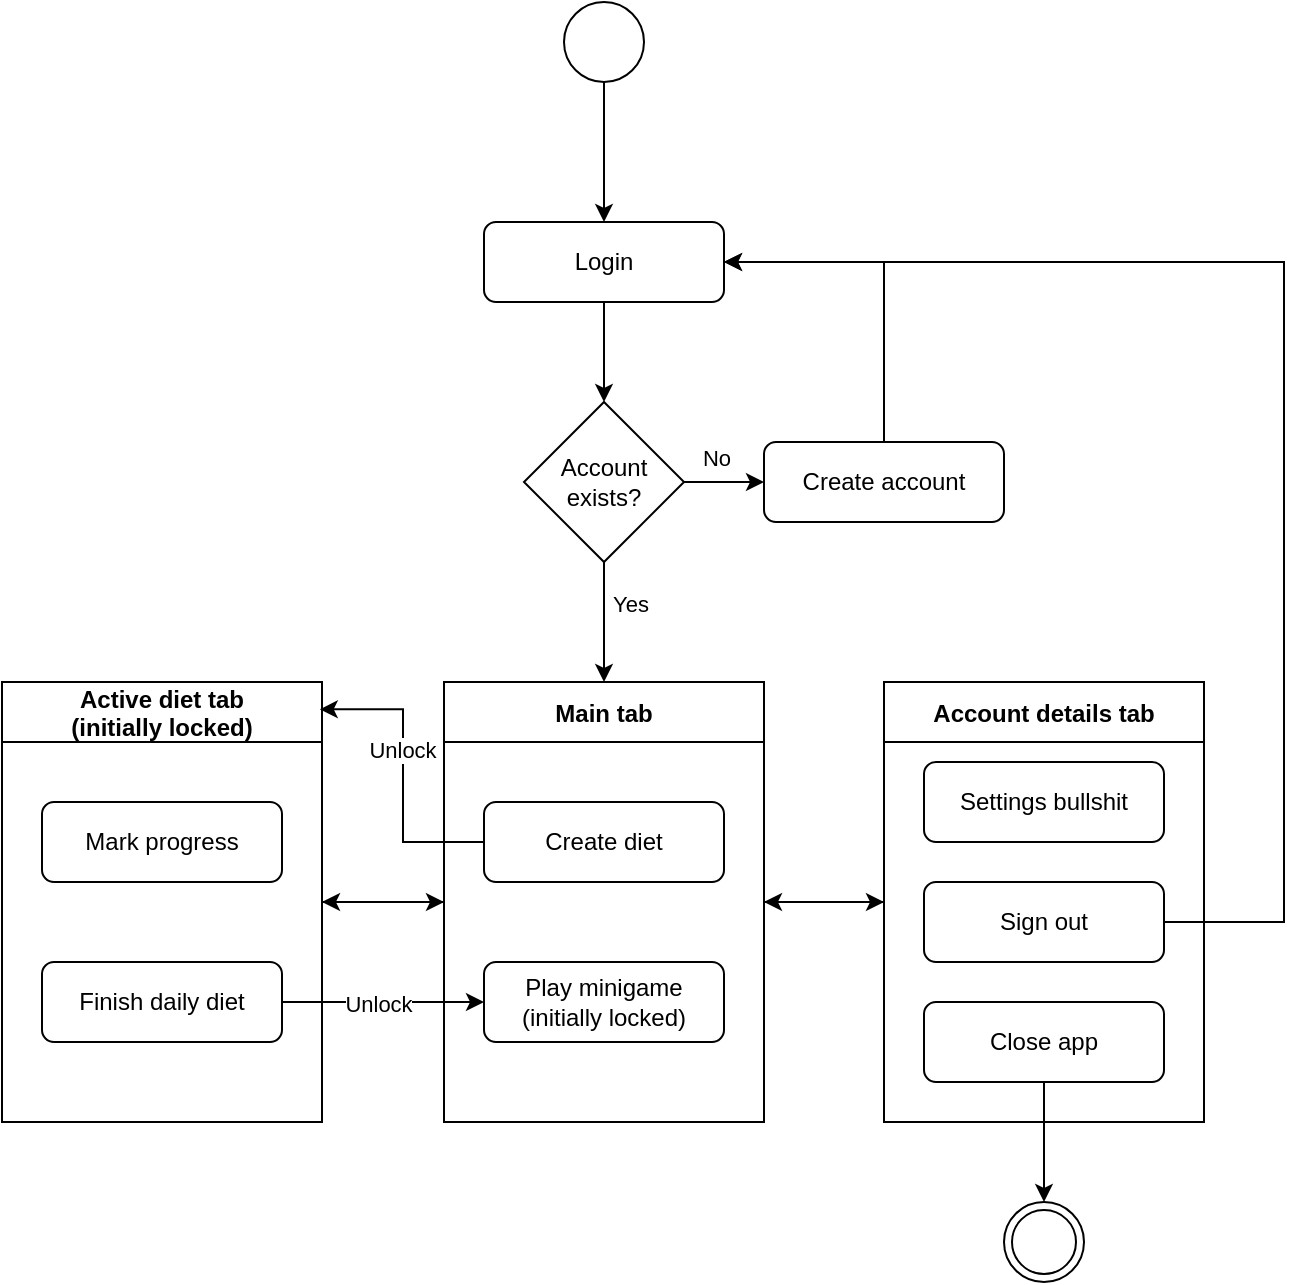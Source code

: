 <mxfile version="23.1.4" type="device">
  <diagram id="prtHgNgQTEPvFCAcTncT" name="Page-1">
    <mxGraphModel dx="1195" dy="650" grid="1" gridSize="10" guides="1" tooltips="1" connect="1" arrows="1" fold="1" page="1" pageScale="1" pageWidth="827" pageHeight="1169" math="0" shadow="0">
      <root>
        <mxCell id="0" />
        <mxCell id="1" parent="0" />
        <mxCell id="dNxyNK7c78bLwvsdeMH5-23" value="" style="ellipse;whiteSpace=wrap;html=1;" parent="1" vertex="1">
          <mxGeometry x="300" y="40" width="40" height="40" as="geometry" />
        </mxCell>
        <mxCell id="dNxyNK7c78bLwvsdeMH5-25" value="" style="edgeStyle=orthogonalEdgeStyle;rounded=0;orthogonalLoop=1;jettySize=auto;html=1;entryX=0.5;entryY=0;entryDx=0;entryDy=0;" parent="1" source="dNxyNK7c78bLwvsdeMH5-23" target="dv7yQzJZRhtyMf0XIJLE-5" edge="1">
          <mxGeometry relative="1" as="geometry">
            <mxPoint x="130" y="190" as="targetPoint" />
          </mxGeometry>
        </mxCell>
        <mxCell id="dv7yQzJZRhtyMf0XIJLE-3" style="edgeStyle=orthogonalEdgeStyle;rounded=0;orthogonalLoop=1;jettySize=auto;html=1;exitX=1;exitY=0.5;exitDx=0;exitDy=0;entryX=0;entryY=0.5;entryDx=0;entryDy=0;" edge="1" parent="1" source="dv7yQzJZRhtyMf0XIJLE-1" target="dv7yQzJZRhtyMf0XIJLE-2">
          <mxGeometry relative="1" as="geometry" />
        </mxCell>
        <mxCell id="dv7yQzJZRhtyMf0XIJLE-19" value="No" style="edgeLabel;html=1;align=center;verticalAlign=middle;resizable=0;points=[];" vertex="1" connectable="0" parent="dv7yQzJZRhtyMf0XIJLE-3">
          <mxGeometry x="-0.2" y="3" relative="1" as="geometry">
            <mxPoint y="-9" as="offset" />
          </mxGeometry>
        </mxCell>
        <mxCell id="dv7yQzJZRhtyMf0XIJLE-9" style="edgeStyle=orthogonalEdgeStyle;rounded=0;orthogonalLoop=1;jettySize=auto;html=1;exitX=0.5;exitY=1;exitDx=0;exitDy=0;entryX=0.5;entryY=0;entryDx=0;entryDy=0;" edge="1" parent="1" source="dv7yQzJZRhtyMf0XIJLE-1" target="dv7yQzJZRhtyMf0XIJLE-42">
          <mxGeometry relative="1" as="geometry">
            <mxPoint x="320" y="350" as="targetPoint" />
          </mxGeometry>
        </mxCell>
        <mxCell id="dv7yQzJZRhtyMf0XIJLE-20" value="Yes" style="edgeLabel;html=1;align=center;verticalAlign=middle;resizable=0;points=[];" vertex="1" connectable="0" parent="dv7yQzJZRhtyMf0XIJLE-9">
          <mxGeometry x="-0.3" y="1" relative="1" as="geometry">
            <mxPoint x="12" as="offset" />
          </mxGeometry>
        </mxCell>
        <mxCell id="dv7yQzJZRhtyMf0XIJLE-1" value="Account exists?" style="rhombus;whiteSpace=wrap;html=1;" vertex="1" parent="1">
          <mxGeometry x="280" y="240" width="80" height="80" as="geometry" />
        </mxCell>
        <mxCell id="dv7yQzJZRhtyMf0XIJLE-6" style="edgeStyle=orthogonalEdgeStyle;rounded=0;orthogonalLoop=1;jettySize=auto;html=1;entryX=1;entryY=0.5;entryDx=0;entryDy=0;" edge="1" parent="1" source="dv7yQzJZRhtyMf0XIJLE-2" target="dv7yQzJZRhtyMf0XIJLE-5">
          <mxGeometry relative="1" as="geometry">
            <mxPoint x="450" y="160" as="targetPoint" />
            <Array as="points">
              <mxPoint x="460" y="170" />
            </Array>
          </mxGeometry>
        </mxCell>
        <mxCell id="dv7yQzJZRhtyMf0XIJLE-2" value="Create account" style="rounded=1;whiteSpace=wrap;html=1;fontSize=12;glass=0;strokeWidth=1;shadow=0;" vertex="1" parent="1">
          <mxGeometry x="400" y="260" width="120" height="40" as="geometry" />
        </mxCell>
        <mxCell id="dv7yQzJZRhtyMf0XIJLE-8" style="edgeStyle=orthogonalEdgeStyle;rounded=0;orthogonalLoop=1;jettySize=auto;html=1;entryX=0.5;entryY=0;entryDx=0;entryDy=0;" edge="1" parent="1" source="dv7yQzJZRhtyMf0XIJLE-5" target="dv7yQzJZRhtyMf0XIJLE-1">
          <mxGeometry relative="1" as="geometry" />
        </mxCell>
        <mxCell id="dv7yQzJZRhtyMf0XIJLE-5" value="Login" style="rounded=1;whiteSpace=wrap;html=1;fontSize=12;glass=0;strokeWidth=1;shadow=0;" vertex="1" parent="1">
          <mxGeometry x="260" y="150" width="120" height="40" as="geometry" />
        </mxCell>
        <mxCell id="dv7yQzJZRhtyMf0XIJLE-47" style="edgeStyle=orthogonalEdgeStyle;rounded=0;orthogonalLoop=1;jettySize=auto;html=1;entryX=0;entryY=0.5;entryDx=0;entryDy=0;" edge="1" parent="1" source="dv7yQzJZRhtyMf0XIJLE-42" target="dv7yQzJZRhtyMf0XIJLE-44">
          <mxGeometry relative="1" as="geometry" />
        </mxCell>
        <mxCell id="dv7yQzJZRhtyMf0XIJLE-69" style="edgeStyle=orthogonalEdgeStyle;rounded=0;orthogonalLoop=1;jettySize=auto;html=1;entryX=1;entryY=0.5;entryDx=0;entryDy=0;" edge="1" parent="1" source="dv7yQzJZRhtyMf0XIJLE-42" target="dv7yQzJZRhtyMf0XIJLE-45">
          <mxGeometry relative="1" as="geometry" />
        </mxCell>
        <mxCell id="dv7yQzJZRhtyMf0XIJLE-42" value="Main tab" style="swimlane;startSize=30;" vertex="1" parent="1">
          <mxGeometry x="240" y="380" width="160" height="220" as="geometry" />
        </mxCell>
        <mxCell id="dv7yQzJZRhtyMf0XIJLE-50" value="Create diet" style="rounded=1;whiteSpace=wrap;html=1;fontSize=12;glass=0;strokeWidth=1;shadow=0;" vertex="1" parent="dv7yQzJZRhtyMf0XIJLE-42">
          <mxGeometry x="20" y="60" width="120" height="40" as="geometry" />
        </mxCell>
        <mxCell id="dv7yQzJZRhtyMf0XIJLE-51" value="Play minigame&lt;br&gt;(initially locked)" style="rounded=1;whiteSpace=wrap;html=1;fontSize=12;glass=0;strokeWidth=1;shadow=0;" vertex="1" parent="dv7yQzJZRhtyMf0XIJLE-42">
          <mxGeometry x="20" y="140" width="120" height="40" as="geometry" />
        </mxCell>
        <mxCell id="dv7yQzJZRhtyMf0XIJLE-48" style="edgeStyle=orthogonalEdgeStyle;rounded=0;orthogonalLoop=1;jettySize=auto;html=1;entryX=1;entryY=0.5;entryDx=0;entryDy=0;" edge="1" parent="1" source="dv7yQzJZRhtyMf0XIJLE-44" target="dv7yQzJZRhtyMf0XIJLE-42">
          <mxGeometry relative="1" as="geometry" />
        </mxCell>
        <mxCell id="dv7yQzJZRhtyMf0XIJLE-44" value="Account details tab" style="swimlane;startSize=30;" vertex="1" parent="1">
          <mxGeometry x="460" y="380" width="160" height="220" as="geometry" />
        </mxCell>
        <mxCell id="dv7yQzJZRhtyMf0XIJLE-52" value="Settings bullshit" style="rounded=1;whiteSpace=wrap;html=1;fontSize=12;glass=0;strokeWidth=1;shadow=0;" vertex="1" parent="dv7yQzJZRhtyMf0XIJLE-44">
          <mxGeometry x="20" y="40" width="120" height="40" as="geometry" />
        </mxCell>
        <mxCell id="dv7yQzJZRhtyMf0XIJLE-53" value="Close app" style="rounded=1;whiteSpace=wrap;html=1;fontSize=12;glass=0;strokeWidth=1;shadow=0;" vertex="1" parent="dv7yQzJZRhtyMf0XIJLE-44">
          <mxGeometry x="20" y="160" width="120" height="40" as="geometry" />
        </mxCell>
        <mxCell id="dv7yQzJZRhtyMf0XIJLE-67" value="Sign out" style="rounded=1;whiteSpace=wrap;html=1;fontSize=12;glass=0;strokeWidth=1;shadow=0;" vertex="1" parent="dv7yQzJZRhtyMf0XIJLE-44">
          <mxGeometry x="20" y="100" width="120" height="40" as="geometry" />
        </mxCell>
        <mxCell id="dv7yQzJZRhtyMf0XIJLE-70" style="edgeStyle=orthogonalEdgeStyle;rounded=0;orthogonalLoop=1;jettySize=auto;html=1;entryX=0;entryY=0.5;entryDx=0;entryDy=0;" edge="1" parent="1" source="dv7yQzJZRhtyMf0XIJLE-45" target="dv7yQzJZRhtyMf0XIJLE-42">
          <mxGeometry relative="1" as="geometry" />
        </mxCell>
        <mxCell id="dv7yQzJZRhtyMf0XIJLE-45" value="Active diet tab&#xa;(initially locked)" style="swimlane;startSize=30;" vertex="1" parent="1">
          <mxGeometry x="19" y="380" width="160" height="220" as="geometry" />
        </mxCell>
        <mxCell id="dv7yQzJZRhtyMf0XIJLE-54" value="Mark progress" style="rounded=1;whiteSpace=wrap;html=1;fontSize=12;glass=0;strokeWidth=1;shadow=0;" vertex="1" parent="dv7yQzJZRhtyMf0XIJLE-45">
          <mxGeometry x="20" y="60" width="120" height="40" as="geometry" />
        </mxCell>
        <mxCell id="dv7yQzJZRhtyMf0XIJLE-57" value="Finish daily diet" style="rounded=1;whiteSpace=wrap;html=1;fontSize=12;glass=0;strokeWidth=1;shadow=0;" vertex="1" parent="dv7yQzJZRhtyMf0XIJLE-45">
          <mxGeometry x="20" y="140" width="120" height="40" as="geometry" />
        </mxCell>
        <mxCell id="dv7yQzJZRhtyMf0XIJLE-61" style="edgeStyle=orthogonalEdgeStyle;rounded=0;orthogonalLoop=1;jettySize=auto;html=1;exitX=1;exitY=0.5;exitDx=0;exitDy=0;entryX=0;entryY=0.5;entryDx=0;entryDy=0;" edge="1" parent="1" source="dv7yQzJZRhtyMf0XIJLE-57" target="dv7yQzJZRhtyMf0XIJLE-51">
          <mxGeometry relative="1" as="geometry" />
        </mxCell>
        <mxCell id="dv7yQzJZRhtyMf0XIJLE-63" value="Unlock" style="edgeLabel;html=1;align=center;verticalAlign=middle;resizable=0;points=[];" vertex="1" connectable="0" parent="dv7yQzJZRhtyMf0XIJLE-61">
          <mxGeometry x="-0.208" y="-1" relative="1" as="geometry">
            <mxPoint x="8" as="offset" />
          </mxGeometry>
        </mxCell>
        <mxCell id="dv7yQzJZRhtyMf0XIJLE-71" style="edgeStyle=orthogonalEdgeStyle;rounded=0;orthogonalLoop=1;jettySize=auto;html=1;entryX=0.993;entryY=0.062;entryDx=0;entryDy=0;entryPerimeter=0;" edge="1" parent="1" source="dv7yQzJZRhtyMf0XIJLE-50" target="dv7yQzJZRhtyMf0XIJLE-45">
          <mxGeometry relative="1" as="geometry" />
        </mxCell>
        <mxCell id="dv7yQzJZRhtyMf0XIJLE-72" value="Unlock" style="edgeLabel;html=1;align=center;verticalAlign=middle;resizable=0;points=[];" vertex="1" connectable="0" parent="dv7yQzJZRhtyMf0XIJLE-71">
          <mxGeometry x="0.538" y="-1" relative="1" as="geometry">
            <mxPoint x="6" y="21" as="offset" />
          </mxGeometry>
        </mxCell>
        <mxCell id="dv7yQzJZRhtyMf0XIJLE-73" style="edgeStyle=orthogonalEdgeStyle;rounded=0;orthogonalLoop=1;jettySize=auto;html=1;entryX=1;entryY=0.5;entryDx=0;entryDy=0;" edge="1" parent="1" source="dv7yQzJZRhtyMf0XIJLE-67" target="dv7yQzJZRhtyMf0XIJLE-5">
          <mxGeometry relative="1" as="geometry">
            <mxPoint x="680" y="160" as="targetPoint" />
            <Array as="points">
              <mxPoint x="660" y="500" />
              <mxPoint x="660" y="170" />
            </Array>
          </mxGeometry>
        </mxCell>
        <mxCell id="dv7yQzJZRhtyMf0XIJLE-77" value="" style="ellipse;shape=doubleEllipse;whiteSpace=wrap;html=1;aspect=fixed;" vertex="1" parent="1">
          <mxGeometry x="520" y="640" width="40" height="40" as="geometry" />
        </mxCell>
        <mxCell id="dv7yQzJZRhtyMf0XIJLE-78" style="edgeStyle=orthogonalEdgeStyle;rounded=0;orthogonalLoop=1;jettySize=auto;html=1;" edge="1" parent="1" source="dv7yQzJZRhtyMf0XIJLE-53" target="dv7yQzJZRhtyMf0XIJLE-77">
          <mxGeometry relative="1" as="geometry" />
        </mxCell>
      </root>
    </mxGraphModel>
  </diagram>
</mxfile>
